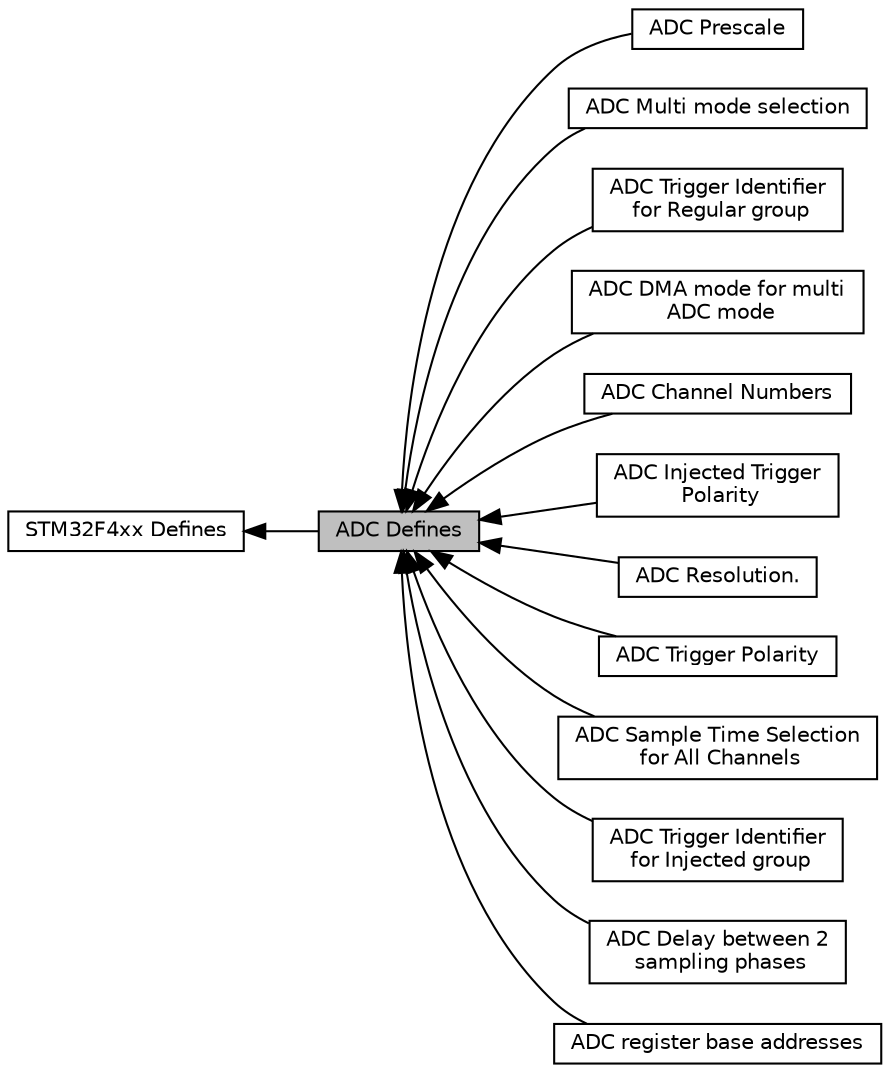 digraph "ADC Defines"
{
  edge [fontname="Helvetica",fontsize="10",labelfontname="Helvetica",labelfontsize="10"];
  node [fontname="Helvetica",fontsize="10",shape=record];
  rankdir=LR;
  Node1 [label="STM32F4xx Defines",height=0.2,width=0.4,color="black", fillcolor="white", style="filled",URL="$group__STM32F4xx__defines.html",tooltip="Defined Constants and Types for the STM32F4xx series. "];
  Node8 [label="ADC Prescale",height=0.2,width=0.4,color="black", fillcolor="white", style="filled",URL="$group__adc__ccr__adcpre.html"];
  Node11 [label="ADC Multi mode selection",height=0.2,width=0.4,color="black", fillcolor="white", style="filled",URL="$group__adc__multi__mode.html"];
  Node4 [label="ADC Trigger Identifier\l for Regular group",height=0.2,width=0.4,color="black", fillcolor="white", style="filled",URL="$group__adc__trigger__regular.html"];
  Node9 [label="ADC DMA mode for multi\l ADC mode",height=0.2,width=0.4,color="black", fillcolor="white", style="filled",URL="$group__adc__dma__mode.html"];
  Node13 [label="ADC Channel Numbers",height=0.2,width=0.4,color="black", fillcolor="white", style="filled",URL="$group__adc__channel.html"];
  Node5 [label="ADC Injected Trigger\l Polarity",height=0.2,width=0.4,color="black", fillcolor="white", style="filled",URL="$group__adc__trigger__polarity__injected.html"];
  Node2 [label="ADC Resolution.",height=0.2,width=0.4,color="black", fillcolor="white", style="filled",URL="$group__adc__cr1__res.html"];
  Node3 [label="ADC Trigger Polarity",height=0.2,width=0.4,color="black", fillcolor="white", style="filled",URL="$group__adc__trigger__polarity__regular.html"];
  Node7 [label="ADC Sample Time Selection\l for All Channels",height=0.2,width=0.4,color="black", fillcolor="white", style="filled",URL="$group__adc__sample__rg.html"];
  Node6 [label="ADC Trigger Identifier\l for Injected group",height=0.2,width=0.4,color="black", fillcolor="white", style="filled",URL="$group__adc__trigger__injected.html"];
  Node0 [label="ADC Defines",height=0.2,width=0.4,color="black", fillcolor="grey75", style="filled", fontcolor="black"];
  Node10 [label="ADC Delay between 2\l sampling phases",height=0.2,width=0.4,color="black", fillcolor="white", style="filled",URL="$group__adc__delay.html"];
  Node12 [label="ADC register base addresses",height=0.2,width=0.4,color="black", fillcolor="white", style="filled",URL="$group__adc__reg__base.html"];
  Node1->Node0 [shape=plaintext, dir="back", style="solid"];
  Node0->Node2 [shape=plaintext, dir="back", style="solid"];
  Node0->Node3 [shape=plaintext, dir="back", style="solid"];
  Node0->Node4 [shape=plaintext, dir="back", style="solid"];
  Node0->Node5 [shape=plaintext, dir="back", style="solid"];
  Node0->Node6 [shape=plaintext, dir="back", style="solid"];
  Node0->Node7 [shape=plaintext, dir="back", style="solid"];
  Node0->Node8 [shape=plaintext, dir="back", style="solid"];
  Node0->Node9 [shape=plaintext, dir="back", style="solid"];
  Node0->Node10 [shape=plaintext, dir="back", style="solid"];
  Node0->Node11 [shape=plaintext, dir="back", style="solid"];
  Node0->Node12 [shape=plaintext, dir="back", style="solid"];
  Node0->Node13 [shape=plaintext, dir="back", style="solid"];
}
